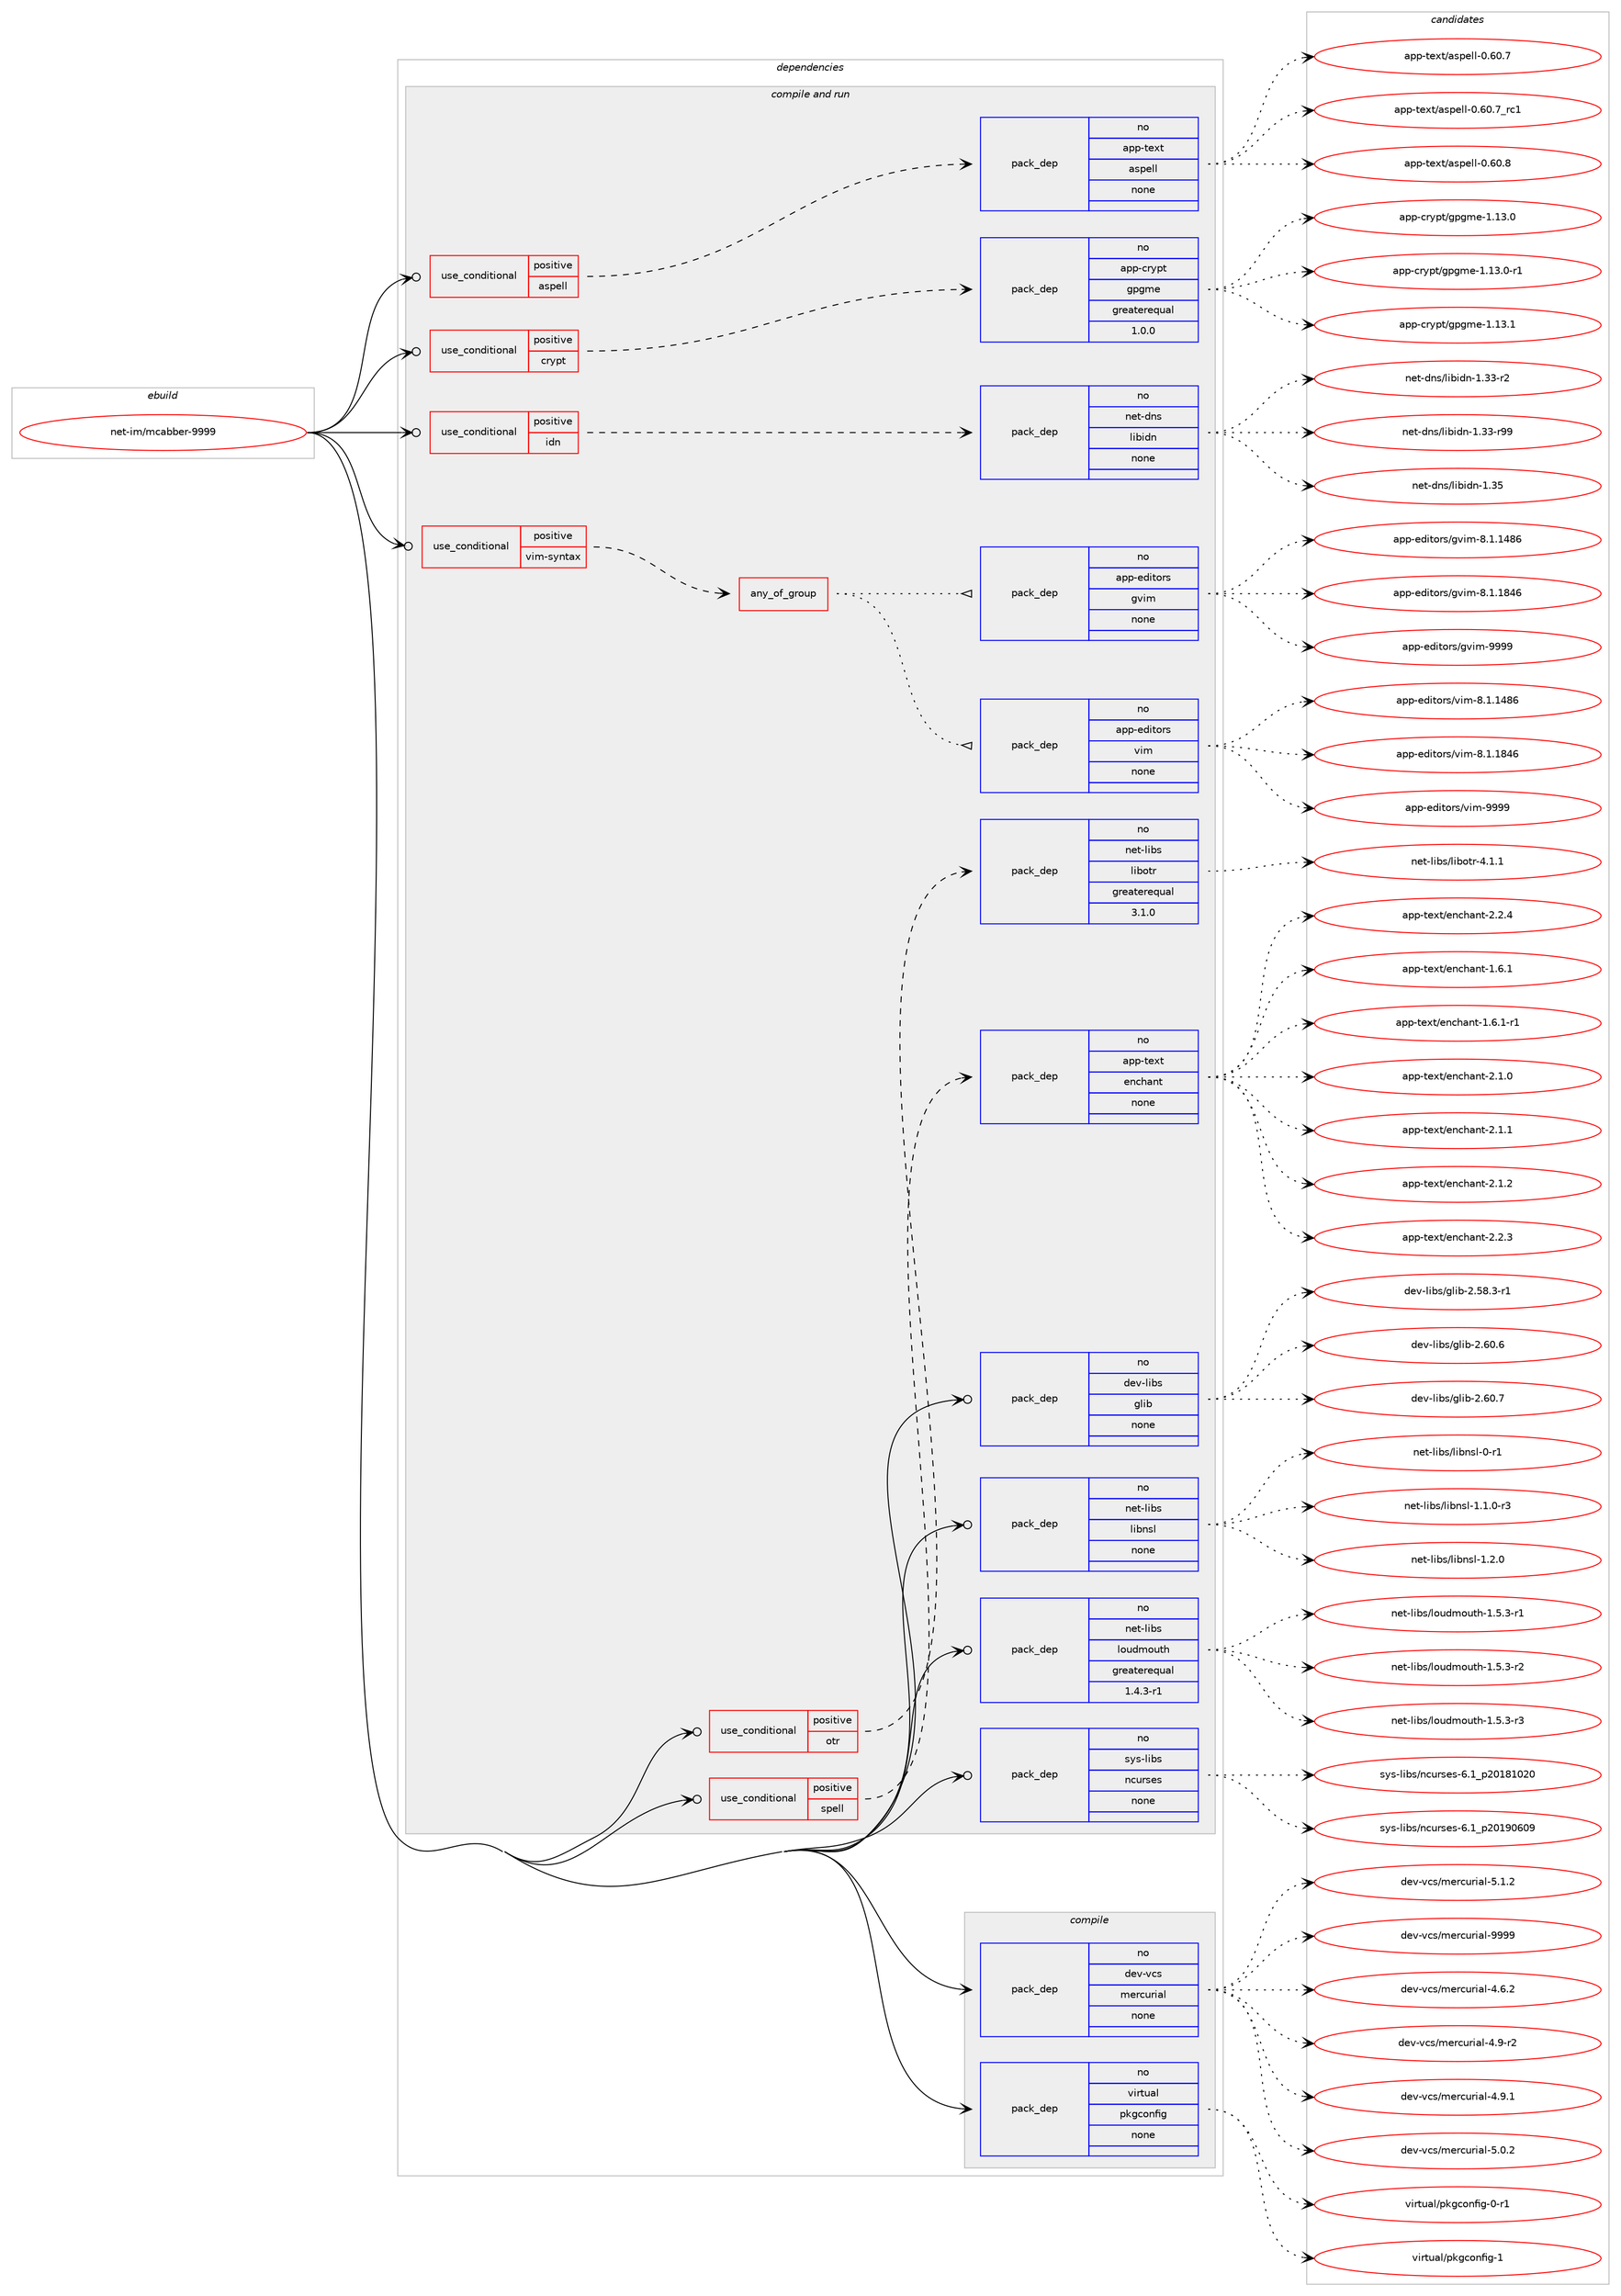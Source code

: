 digraph prolog {

# *************
# Graph options
# *************

newrank=true;
concentrate=true;
compound=true;
graph [rankdir=LR,fontname=Helvetica,fontsize=10,ranksep=1.5];#, ranksep=2.5, nodesep=0.2];
edge  [arrowhead=vee];
node  [fontname=Helvetica,fontsize=10];

# **********
# The ebuild
# **********

subgraph cluster_leftcol {
color=gray;
rank=same;
label=<<i>ebuild</i>>;
id [label="net-im/mcabber-9999", color=red, width=4, href="../net-im/mcabber-9999.svg"];
}

# ****************
# The dependencies
# ****************

subgraph cluster_midcol {
color=gray;
label=<<i>dependencies</i>>;
subgraph cluster_compile {
fillcolor="#eeeeee";
style=filled;
label=<<i>compile</i>>;
subgraph pack607766 {
dependency822560 [label=<<TABLE BORDER="0" CELLBORDER="1" CELLSPACING="0" CELLPADDING="4" WIDTH="220"><TR><TD ROWSPAN="6" CELLPADDING="30">pack_dep</TD></TR><TR><TD WIDTH="110">no</TD></TR><TR><TD>dev-vcs</TD></TR><TR><TD>mercurial</TD></TR><TR><TD>none</TD></TR><TR><TD></TD></TR></TABLE>>, shape=none, color=blue];
}
id:e -> dependency822560:w [weight=20,style="solid",arrowhead="vee"];
subgraph pack607767 {
dependency822561 [label=<<TABLE BORDER="0" CELLBORDER="1" CELLSPACING="0" CELLPADDING="4" WIDTH="220"><TR><TD ROWSPAN="6" CELLPADDING="30">pack_dep</TD></TR><TR><TD WIDTH="110">no</TD></TR><TR><TD>virtual</TD></TR><TR><TD>pkgconfig</TD></TR><TR><TD>none</TD></TR><TR><TD></TD></TR></TABLE>>, shape=none, color=blue];
}
id:e -> dependency822561:w [weight=20,style="solid",arrowhead="vee"];
}
subgraph cluster_compileandrun {
fillcolor="#eeeeee";
style=filled;
label=<<i>compile and run</i>>;
subgraph cond200400 {
dependency822562 [label=<<TABLE BORDER="0" CELLBORDER="1" CELLSPACING="0" CELLPADDING="4"><TR><TD ROWSPAN="3" CELLPADDING="10">use_conditional</TD></TR><TR><TD>positive</TD></TR><TR><TD>aspell</TD></TR></TABLE>>, shape=none, color=red];
subgraph pack607768 {
dependency822563 [label=<<TABLE BORDER="0" CELLBORDER="1" CELLSPACING="0" CELLPADDING="4" WIDTH="220"><TR><TD ROWSPAN="6" CELLPADDING="30">pack_dep</TD></TR><TR><TD WIDTH="110">no</TD></TR><TR><TD>app-text</TD></TR><TR><TD>aspell</TD></TR><TR><TD>none</TD></TR><TR><TD></TD></TR></TABLE>>, shape=none, color=blue];
}
dependency822562:e -> dependency822563:w [weight=20,style="dashed",arrowhead="vee"];
}
id:e -> dependency822562:w [weight=20,style="solid",arrowhead="odotvee"];
subgraph cond200401 {
dependency822564 [label=<<TABLE BORDER="0" CELLBORDER="1" CELLSPACING="0" CELLPADDING="4"><TR><TD ROWSPAN="3" CELLPADDING="10">use_conditional</TD></TR><TR><TD>positive</TD></TR><TR><TD>crypt</TD></TR></TABLE>>, shape=none, color=red];
subgraph pack607769 {
dependency822565 [label=<<TABLE BORDER="0" CELLBORDER="1" CELLSPACING="0" CELLPADDING="4" WIDTH="220"><TR><TD ROWSPAN="6" CELLPADDING="30">pack_dep</TD></TR><TR><TD WIDTH="110">no</TD></TR><TR><TD>app-crypt</TD></TR><TR><TD>gpgme</TD></TR><TR><TD>greaterequal</TD></TR><TR><TD>1.0.0</TD></TR></TABLE>>, shape=none, color=blue];
}
dependency822564:e -> dependency822565:w [weight=20,style="dashed",arrowhead="vee"];
}
id:e -> dependency822564:w [weight=20,style="solid",arrowhead="odotvee"];
subgraph cond200402 {
dependency822566 [label=<<TABLE BORDER="0" CELLBORDER="1" CELLSPACING="0" CELLPADDING="4"><TR><TD ROWSPAN="3" CELLPADDING="10">use_conditional</TD></TR><TR><TD>positive</TD></TR><TR><TD>idn</TD></TR></TABLE>>, shape=none, color=red];
subgraph pack607770 {
dependency822567 [label=<<TABLE BORDER="0" CELLBORDER="1" CELLSPACING="0" CELLPADDING="4" WIDTH="220"><TR><TD ROWSPAN="6" CELLPADDING="30">pack_dep</TD></TR><TR><TD WIDTH="110">no</TD></TR><TR><TD>net-dns</TD></TR><TR><TD>libidn</TD></TR><TR><TD>none</TD></TR><TR><TD></TD></TR></TABLE>>, shape=none, color=blue];
}
dependency822566:e -> dependency822567:w [weight=20,style="dashed",arrowhead="vee"];
}
id:e -> dependency822566:w [weight=20,style="solid",arrowhead="odotvee"];
subgraph cond200403 {
dependency822568 [label=<<TABLE BORDER="0" CELLBORDER="1" CELLSPACING="0" CELLPADDING="4"><TR><TD ROWSPAN="3" CELLPADDING="10">use_conditional</TD></TR><TR><TD>positive</TD></TR><TR><TD>otr</TD></TR></TABLE>>, shape=none, color=red];
subgraph pack607771 {
dependency822569 [label=<<TABLE BORDER="0" CELLBORDER="1" CELLSPACING="0" CELLPADDING="4" WIDTH="220"><TR><TD ROWSPAN="6" CELLPADDING="30">pack_dep</TD></TR><TR><TD WIDTH="110">no</TD></TR><TR><TD>net-libs</TD></TR><TR><TD>libotr</TD></TR><TR><TD>greaterequal</TD></TR><TR><TD>3.1.0</TD></TR></TABLE>>, shape=none, color=blue];
}
dependency822568:e -> dependency822569:w [weight=20,style="dashed",arrowhead="vee"];
}
id:e -> dependency822568:w [weight=20,style="solid",arrowhead="odotvee"];
subgraph cond200404 {
dependency822570 [label=<<TABLE BORDER="0" CELLBORDER="1" CELLSPACING="0" CELLPADDING="4"><TR><TD ROWSPAN="3" CELLPADDING="10">use_conditional</TD></TR><TR><TD>positive</TD></TR><TR><TD>spell</TD></TR></TABLE>>, shape=none, color=red];
subgraph pack607772 {
dependency822571 [label=<<TABLE BORDER="0" CELLBORDER="1" CELLSPACING="0" CELLPADDING="4" WIDTH="220"><TR><TD ROWSPAN="6" CELLPADDING="30">pack_dep</TD></TR><TR><TD WIDTH="110">no</TD></TR><TR><TD>app-text</TD></TR><TR><TD>enchant</TD></TR><TR><TD>none</TD></TR><TR><TD></TD></TR></TABLE>>, shape=none, color=blue];
}
dependency822570:e -> dependency822571:w [weight=20,style="dashed",arrowhead="vee"];
}
id:e -> dependency822570:w [weight=20,style="solid",arrowhead="odotvee"];
subgraph cond200405 {
dependency822572 [label=<<TABLE BORDER="0" CELLBORDER="1" CELLSPACING="0" CELLPADDING="4"><TR><TD ROWSPAN="3" CELLPADDING="10">use_conditional</TD></TR><TR><TD>positive</TD></TR><TR><TD>vim-syntax</TD></TR></TABLE>>, shape=none, color=red];
subgraph any13943 {
dependency822573 [label=<<TABLE BORDER="0" CELLBORDER="1" CELLSPACING="0" CELLPADDING="4"><TR><TD CELLPADDING="10">any_of_group</TD></TR></TABLE>>, shape=none, color=red];subgraph pack607773 {
dependency822574 [label=<<TABLE BORDER="0" CELLBORDER="1" CELLSPACING="0" CELLPADDING="4" WIDTH="220"><TR><TD ROWSPAN="6" CELLPADDING="30">pack_dep</TD></TR><TR><TD WIDTH="110">no</TD></TR><TR><TD>app-editors</TD></TR><TR><TD>vim</TD></TR><TR><TD>none</TD></TR><TR><TD></TD></TR></TABLE>>, shape=none, color=blue];
}
dependency822573:e -> dependency822574:w [weight=20,style="dotted",arrowhead="oinv"];
subgraph pack607774 {
dependency822575 [label=<<TABLE BORDER="0" CELLBORDER="1" CELLSPACING="0" CELLPADDING="4" WIDTH="220"><TR><TD ROWSPAN="6" CELLPADDING="30">pack_dep</TD></TR><TR><TD WIDTH="110">no</TD></TR><TR><TD>app-editors</TD></TR><TR><TD>gvim</TD></TR><TR><TD>none</TD></TR><TR><TD></TD></TR></TABLE>>, shape=none, color=blue];
}
dependency822573:e -> dependency822575:w [weight=20,style="dotted",arrowhead="oinv"];
}
dependency822572:e -> dependency822573:w [weight=20,style="dashed",arrowhead="vee"];
}
id:e -> dependency822572:w [weight=20,style="solid",arrowhead="odotvee"];
subgraph pack607775 {
dependency822576 [label=<<TABLE BORDER="0" CELLBORDER="1" CELLSPACING="0" CELLPADDING="4" WIDTH="220"><TR><TD ROWSPAN="6" CELLPADDING="30">pack_dep</TD></TR><TR><TD WIDTH="110">no</TD></TR><TR><TD>dev-libs</TD></TR><TR><TD>glib</TD></TR><TR><TD>none</TD></TR><TR><TD></TD></TR></TABLE>>, shape=none, color=blue];
}
id:e -> dependency822576:w [weight=20,style="solid",arrowhead="odotvee"];
subgraph pack607776 {
dependency822577 [label=<<TABLE BORDER="0" CELLBORDER="1" CELLSPACING="0" CELLPADDING="4" WIDTH="220"><TR><TD ROWSPAN="6" CELLPADDING="30">pack_dep</TD></TR><TR><TD WIDTH="110">no</TD></TR><TR><TD>net-libs</TD></TR><TR><TD>libnsl</TD></TR><TR><TD>none</TD></TR><TR><TD></TD></TR></TABLE>>, shape=none, color=blue];
}
id:e -> dependency822577:w [weight=20,style="solid",arrowhead="odotvee"];
subgraph pack607777 {
dependency822578 [label=<<TABLE BORDER="0" CELLBORDER="1" CELLSPACING="0" CELLPADDING="4" WIDTH="220"><TR><TD ROWSPAN="6" CELLPADDING="30">pack_dep</TD></TR><TR><TD WIDTH="110">no</TD></TR><TR><TD>net-libs</TD></TR><TR><TD>loudmouth</TD></TR><TR><TD>greaterequal</TD></TR><TR><TD>1.4.3-r1</TD></TR></TABLE>>, shape=none, color=blue];
}
id:e -> dependency822578:w [weight=20,style="solid",arrowhead="odotvee"];
subgraph pack607778 {
dependency822579 [label=<<TABLE BORDER="0" CELLBORDER="1" CELLSPACING="0" CELLPADDING="4" WIDTH="220"><TR><TD ROWSPAN="6" CELLPADDING="30">pack_dep</TD></TR><TR><TD WIDTH="110">no</TD></TR><TR><TD>sys-libs</TD></TR><TR><TD>ncurses</TD></TR><TR><TD>none</TD></TR><TR><TD></TD></TR></TABLE>>, shape=none, color=blue];
}
id:e -> dependency822579:w [weight=20,style="solid",arrowhead="odotvee"];
}
subgraph cluster_run {
fillcolor="#eeeeee";
style=filled;
label=<<i>run</i>>;
}
}

# **************
# The candidates
# **************

subgraph cluster_choices {
rank=same;
color=gray;
label=<<i>candidates</i>>;

subgraph choice607766 {
color=black;
nodesep=1;
choice1001011184511899115471091011149911711410597108455246544650 [label="dev-vcs/mercurial-4.6.2", color=red, width=4,href="../dev-vcs/mercurial-4.6.2.svg"];
choice1001011184511899115471091011149911711410597108455246574511450 [label="dev-vcs/mercurial-4.9-r2", color=red, width=4,href="../dev-vcs/mercurial-4.9-r2.svg"];
choice1001011184511899115471091011149911711410597108455246574649 [label="dev-vcs/mercurial-4.9.1", color=red, width=4,href="../dev-vcs/mercurial-4.9.1.svg"];
choice1001011184511899115471091011149911711410597108455346484650 [label="dev-vcs/mercurial-5.0.2", color=red, width=4,href="../dev-vcs/mercurial-5.0.2.svg"];
choice1001011184511899115471091011149911711410597108455346494650 [label="dev-vcs/mercurial-5.1.2", color=red, width=4,href="../dev-vcs/mercurial-5.1.2.svg"];
choice10010111845118991154710910111499117114105971084557575757 [label="dev-vcs/mercurial-9999", color=red, width=4,href="../dev-vcs/mercurial-9999.svg"];
dependency822560:e -> choice1001011184511899115471091011149911711410597108455246544650:w [style=dotted,weight="100"];
dependency822560:e -> choice1001011184511899115471091011149911711410597108455246574511450:w [style=dotted,weight="100"];
dependency822560:e -> choice1001011184511899115471091011149911711410597108455246574649:w [style=dotted,weight="100"];
dependency822560:e -> choice1001011184511899115471091011149911711410597108455346484650:w [style=dotted,weight="100"];
dependency822560:e -> choice1001011184511899115471091011149911711410597108455346494650:w [style=dotted,weight="100"];
dependency822560:e -> choice10010111845118991154710910111499117114105971084557575757:w [style=dotted,weight="100"];
}
subgraph choice607767 {
color=black;
nodesep=1;
choice11810511411611797108471121071039911111010210510345484511449 [label="virtual/pkgconfig-0-r1", color=red, width=4,href="../virtual/pkgconfig-0-r1.svg"];
choice1181051141161179710847112107103991111101021051034549 [label="virtual/pkgconfig-1", color=red, width=4,href="../virtual/pkgconfig-1.svg"];
dependency822561:e -> choice11810511411611797108471121071039911111010210510345484511449:w [style=dotted,weight="100"];
dependency822561:e -> choice1181051141161179710847112107103991111101021051034549:w [style=dotted,weight="100"];
}
subgraph choice607768 {
color=black;
nodesep=1;
choice9711211245116101120116479711511210110810845484654484655 [label="app-text/aspell-0.60.7", color=red, width=4,href="../app-text/aspell-0.60.7.svg"];
choice9711211245116101120116479711511210110810845484654484655951149949 [label="app-text/aspell-0.60.7_rc1", color=red, width=4,href="../app-text/aspell-0.60.7_rc1.svg"];
choice9711211245116101120116479711511210110810845484654484656 [label="app-text/aspell-0.60.8", color=red, width=4,href="../app-text/aspell-0.60.8.svg"];
dependency822563:e -> choice9711211245116101120116479711511210110810845484654484655:w [style=dotted,weight="100"];
dependency822563:e -> choice9711211245116101120116479711511210110810845484654484655951149949:w [style=dotted,weight="100"];
dependency822563:e -> choice9711211245116101120116479711511210110810845484654484656:w [style=dotted,weight="100"];
}
subgraph choice607769 {
color=black;
nodesep=1;
choice9711211245991141211121164710311210310910145494649514648 [label="app-crypt/gpgme-1.13.0", color=red, width=4,href="../app-crypt/gpgme-1.13.0.svg"];
choice97112112459911412111211647103112103109101454946495146484511449 [label="app-crypt/gpgme-1.13.0-r1", color=red, width=4,href="../app-crypt/gpgme-1.13.0-r1.svg"];
choice9711211245991141211121164710311210310910145494649514649 [label="app-crypt/gpgme-1.13.1", color=red, width=4,href="../app-crypt/gpgme-1.13.1.svg"];
dependency822565:e -> choice9711211245991141211121164710311210310910145494649514648:w [style=dotted,weight="100"];
dependency822565:e -> choice97112112459911412111211647103112103109101454946495146484511449:w [style=dotted,weight="100"];
dependency822565:e -> choice9711211245991141211121164710311210310910145494649514649:w [style=dotted,weight="100"];
}
subgraph choice607770 {
color=black;
nodesep=1;
choice11010111645100110115471081059810510011045494651514511450 [label="net-dns/libidn-1.33-r2", color=red, width=4,href="../net-dns/libidn-1.33-r2.svg"];
choice1101011164510011011547108105981051001104549465151451145757 [label="net-dns/libidn-1.33-r99", color=red, width=4,href="../net-dns/libidn-1.33-r99.svg"];
choice1101011164510011011547108105981051001104549465153 [label="net-dns/libidn-1.35", color=red, width=4,href="../net-dns/libidn-1.35.svg"];
dependency822567:e -> choice11010111645100110115471081059810510011045494651514511450:w [style=dotted,weight="100"];
dependency822567:e -> choice1101011164510011011547108105981051001104549465151451145757:w [style=dotted,weight="100"];
dependency822567:e -> choice1101011164510011011547108105981051001104549465153:w [style=dotted,weight="100"];
}
subgraph choice607771 {
color=black;
nodesep=1;
choice11010111645108105981154710810598111116114455246494649 [label="net-libs/libotr-4.1.1", color=red, width=4,href="../net-libs/libotr-4.1.1.svg"];
dependency822569:e -> choice11010111645108105981154710810598111116114455246494649:w [style=dotted,weight="100"];
}
subgraph choice607772 {
color=black;
nodesep=1;
choice9711211245116101120116471011109910497110116454946544649 [label="app-text/enchant-1.6.1", color=red, width=4,href="../app-text/enchant-1.6.1.svg"];
choice97112112451161011201164710111099104971101164549465446494511449 [label="app-text/enchant-1.6.1-r1", color=red, width=4,href="../app-text/enchant-1.6.1-r1.svg"];
choice9711211245116101120116471011109910497110116455046494648 [label="app-text/enchant-2.1.0", color=red, width=4,href="../app-text/enchant-2.1.0.svg"];
choice9711211245116101120116471011109910497110116455046494649 [label="app-text/enchant-2.1.1", color=red, width=4,href="../app-text/enchant-2.1.1.svg"];
choice9711211245116101120116471011109910497110116455046494650 [label="app-text/enchant-2.1.2", color=red, width=4,href="../app-text/enchant-2.1.2.svg"];
choice9711211245116101120116471011109910497110116455046504651 [label="app-text/enchant-2.2.3", color=red, width=4,href="../app-text/enchant-2.2.3.svg"];
choice9711211245116101120116471011109910497110116455046504652 [label="app-text/enchant-2.2.4", color=red, width=4,href="../app-text/enchant-2.2.4.svg"];
dependency822571:e -> choice9711211245116101120116471011109910497110116454946544649:w [style=dotted,weight="100"];
dependency822571:e -> choice97112112451161011201164710111099104971101164549465446494511449:w [style=dotted,weight="100"];
dependency822571:e -> choice9711211245116101120116471011109910497110116455046494648:w [style=dotted,weight="100"];
dependency822571:e -> choice9711211245116101120116471011109910497110116455046494649:w [style=dotted,weight="100"];
dependency822571:e -> choice9711211245116101120116471011109910497110116455046494650:w [style=dotted,weight="100"];
dependency822571:e -> choice9711211245116101120116471011109910497110116455046504651:w [style=dotted,weight="100"];
dependency822571:e -> choice9711211245116101120116471011109910497110116455046504652:w [style=dotted,weight="100"];
}
subgraph choice607773 {
color=black;
nodesep=1;
choice971121124510110010511611111411547118105109455646494649525654 [label="app-editors/vim-8.1.1486", color=red, width=4,href="../app-editors/vim-8.1.1486.svg"];
choice971121124510110010511611111411547118105109455646494649565254 [label="app-editors/vim-8.1.1846", color=red, width=4,href="../app-editors/vim-8.1.1846.svg"];
choice9711211245101100105116111114115471181051094557575757 [label="app-editors/vim-9999", color=red, width=4,href="../app-editors/vim-9999.svg"];
dependency822574:e -> choice971121124510110010511611111411547118105109455646494649525654:w [style=dotted,weight="100"];
dependency822574:e -> choice971121124510110010511611111411547118105109455646494649565254:w [style=dotted,weight="100"];
dependency822574:e -> choice9711211245101100105116111114115471181051094557575757:w [style=dotted,weight="100"];
}
subgraph choice607774 {
color=black;
nodesep=1;
choice971121124510110010511611111411547103118105109455646494649525654 [label="app-editors/gvim-8.1.1486", color=red, width=4,href="../app-editors/gvim-8.1.1486.svg"];
choice971121124510110010511611111411547103118105109455646494649565254 [label="app-editors/gvim-8.1.1846", color=red, width=4,href="../app-editors/gvim-8.1.1846.svg"];
choice9711211245101100105116111114115471031181051094557575757 [label="app-editors/gvim-9999", color=red, width=4,href="../app-editors/gvim-9999.svg"];
dependency822575:e -> choice971121124510110010511611111411547103118105109455646494649525654:w [style=dotted,weight="100"];
dependency822575:e -> choice971121124510110010511611111411547103118105109455646494649565254:w [style=dotted,weight="100"];
dependency822575:e -> choice9711211245101100105116111114115471031181051094557575757:w [style=dotted,weight="100"];
}
subgraph choice607775 {
color=black;
nodesep=1;
choice10010111845108105981154710310810598455046535646514511449 [label="dev-libs/glib-2.58.3-r1", color=red, width=4,href="../dev-libs/glib-2.58.3-r1.svg"];
choice1001011184510810598115471031081059845504654484654 [label="dev-libs/glib-2.60.6", color=red, width=4,href="../dev-libs/glib-2.60.6.svg"];
choice1001011184510810598115471031081059845504654484655 [label="dev-libs/glib-2.60.7", color=red, width=4,href="../dev-libs/glib-2.60.7.svg"];
dependency822576:e -> choice10010111845108105981154710310810598455046535646514511449:w [style=dotted,weight="100"];
dependency822576:e -> choice1001011184510810598115471031081059845504654484654:w [style=dotted,weight="100"];
dependency822576:e -> choice1001011184510810598115471031081059845504654484655:w [style=dotted,weight="100"];
}
subgraph choice607776 {
color=black;
nodesep=1;
choice1101011164510810598115471081059811011510845484511449 [label="net-libs/libnsl-0-r1", color=red, width=4,href="../net-libs/libnsl-0-r1.svg"];
choice110101116451081059811547108105981101151084549464946484511451 [label="net-libs/libnsl-1.1.0-r3", color=red, width=4,href="../net-libs/libnsl-1.1.0-r3.svg"];
choice11010111645108105981154710810598110115108454946504648 [label="net-libs/libnsl-1.2.0", color=red, width=4,href="../net-libs/libnsl-1.2.0.svg"];
dependency822577:e -> choice1101011164510810598115471081059811011510845484511449:w [style=dotted,weight="100"];
dependency822577:e -> choice110101116451081059811547108105981101151084549464946484511451:w [style=dotted,weight="100"];
dependency822577:e -> choice11010111645108105981154710810598110115108454946504648:w [style=dotted,weight="100"];
}
subgraph choice607777 {
color=black;
nodesep=1;
choice1101011164510810598115471081111171001091111171161044549465346514511449 [label="net-libs/loudmouth-1.5.3-r1", color=red, width=4,href="../net-libs/loudmouth-1.5.3-r1.svg"];
choice1101011164510810598115471081111171001091111171161044549465346514511450 [label="net-libs/loudmouth-1.5.3-r2", color=red, width=4,href="../net-libs/loudmouth-1.5.3-r2.svg"];
choice1101011164510810598115471081111171001091111171161044549465346514511451 [label="net-libs/loudmouth-1.5.3-r3", color=red, width=4,href="../net-libs/loudmouth-1.5.3-r3.svg"];
dependency822578:e -> choice1101011164510810598115471081111171001091111171161044549465346514511449:w [style=dotted,weight="100"];
dependency822578:e -> choice1101011164510810598115471081111171001091111171161044549465346514511450:w [style=dotted,weight="100"];
dependency822578:e -> choice1101011164510810598115471081111171001091111171161044549465346514511451:w [style=dotted,weight="100"];
}
subgraph choice607778 {
color=black;
nodesep=1;
choice1151211154510810598115471109911711411510111545544649951125048495649485048 [label="sys-libs/ncurses-6.1_p20181020", color=red, width=4,href="../sys-libs/ncurses-6.1_p20181020.svg"];
choice1151211154510810598115471109911711411510111545544649951125048495748544857 [label="sys-libs/ncurses-6.1_p20190609", color=red, width=4,href="../sys-libs/ncurses-6.1_p20190609.svg"];
dependency822579:e -> choice1151211154510810598115471109911711411510111545544649951125048495649485048:w [style=dotted,weight="100"];
dependency822579:e -> choice1151211154510810598115471109911711411510111545544649951125048495748544857:w [style=dotted,weight="100"];
}
}

}
